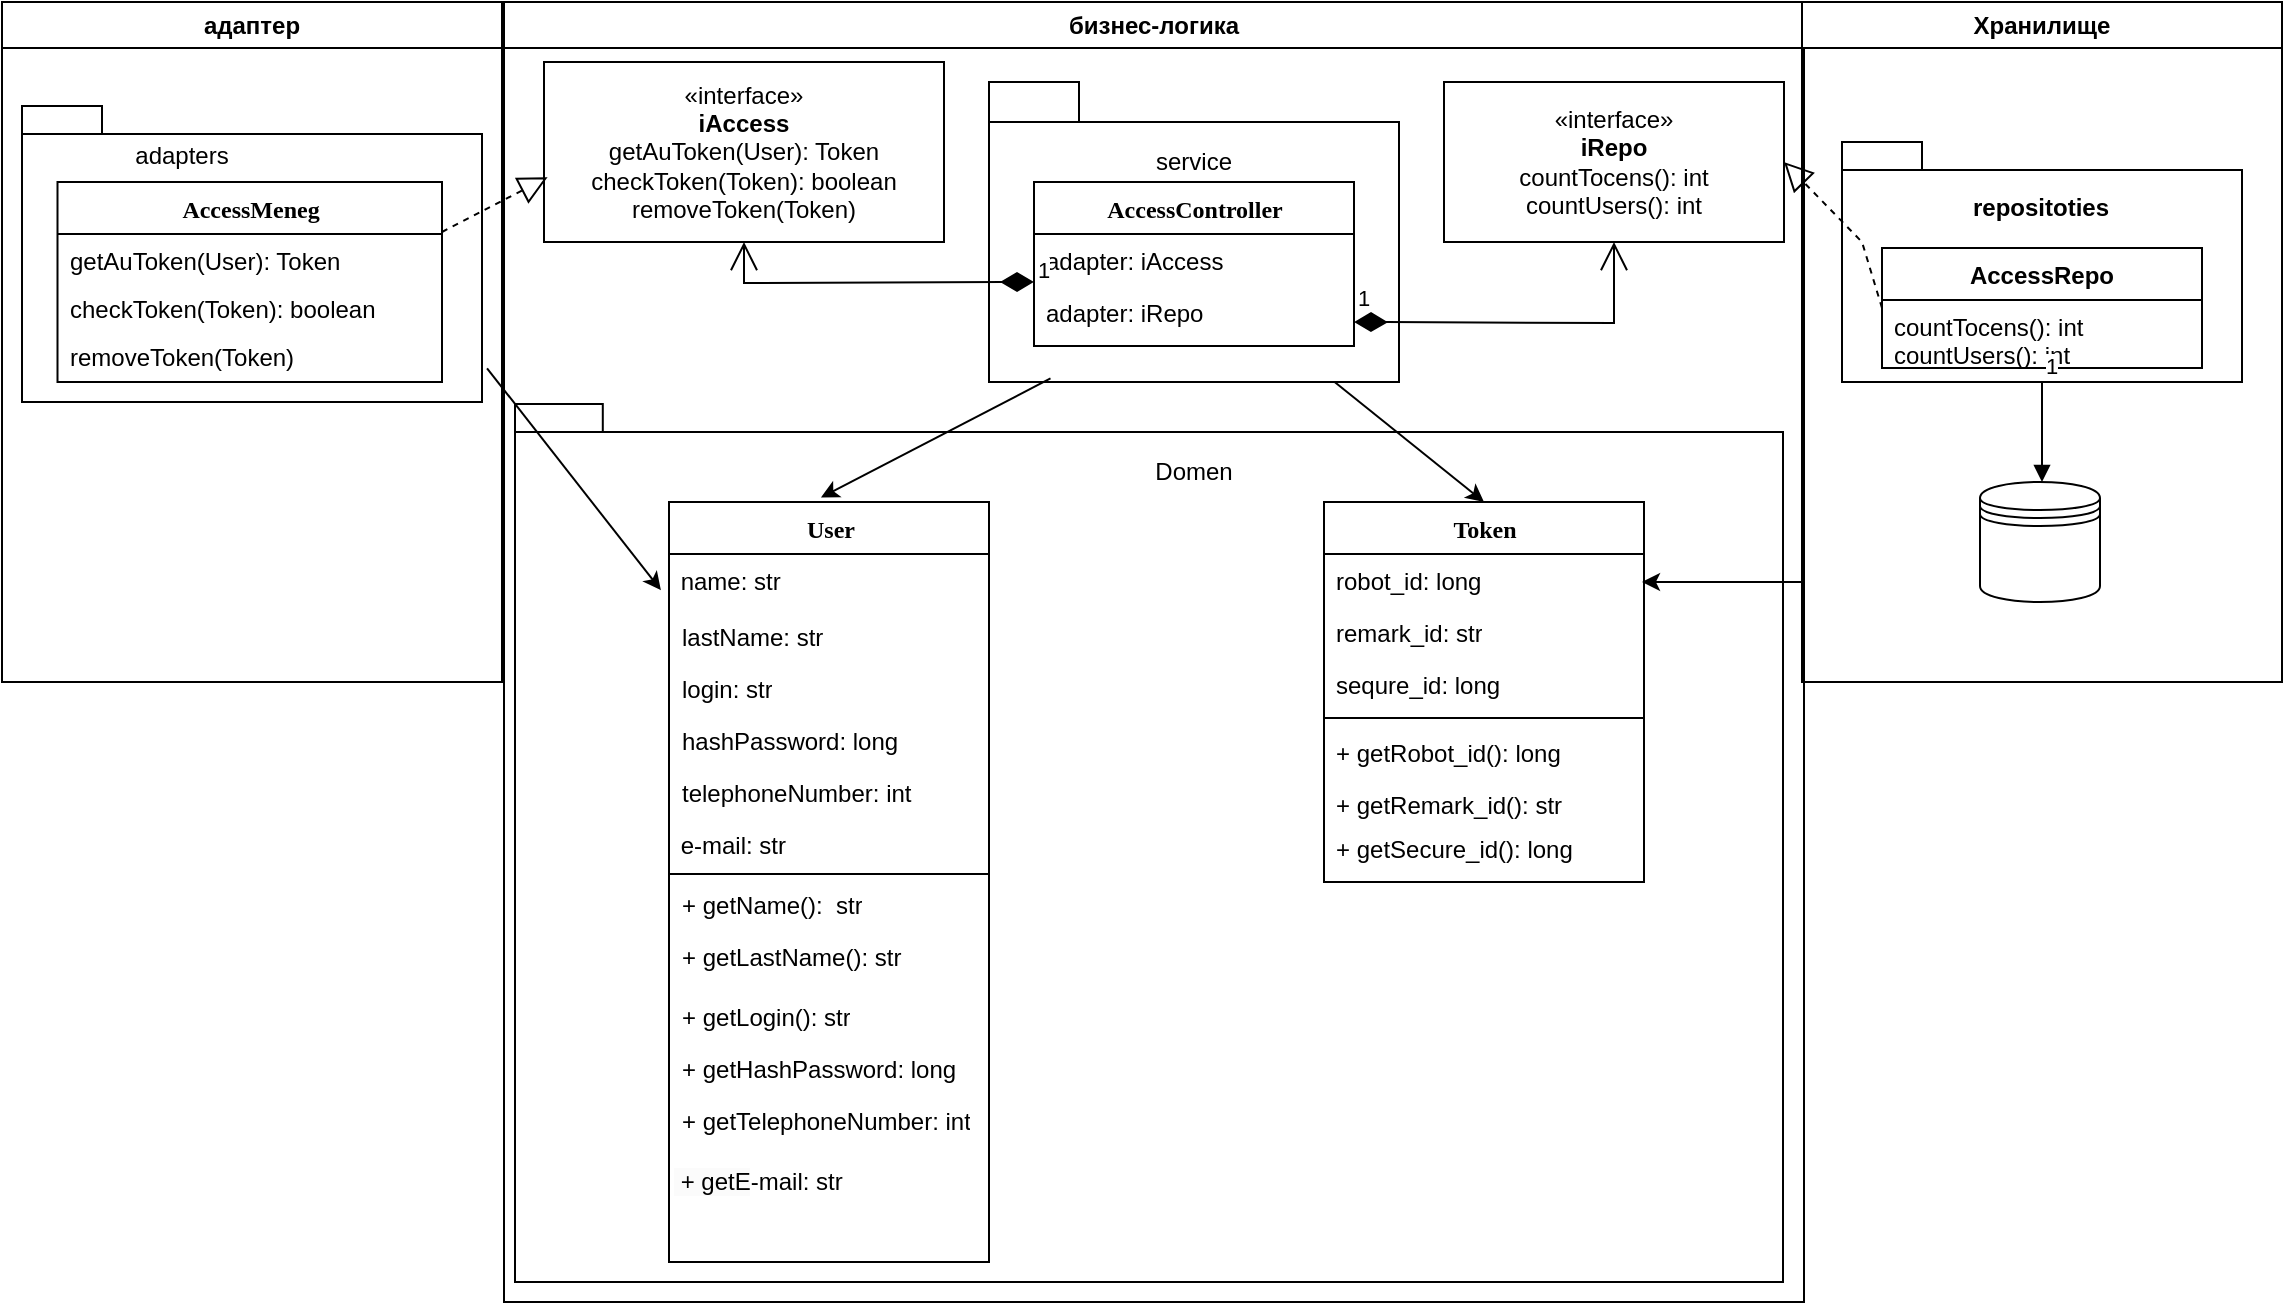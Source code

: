 <mxfile version="21.6.8" type="device">
  <diagram name="Page-1" id="e7e014a7-5840-1c2e-5031-d8a46d1fe8dd">
    <mxGraphModel dx="1154" dy="589" grid="1" gridSize="10" guides="1" tooltips="1" connect="1" arrows="1" fold="1" page="1" pageScale="1" pageWidth="1169" pageHeight="826" background="none" math="0" shadow="0">
      <root>
        <mxCell id="0" />
        <mxCell id="1" parent="0" />
        <mxCell id="3" value="бизнес-логика" style="swimlane;whiteSpace=wrap" parent="1" vertex="1">
          <mxGeometry x="251" y="290" width="650" height="650" as="geometry" />
        </mxCell>
        <mxCell id="CCDiMU1Xzh_dTcWM6Mec-49" value="" style="shape=folder;fontStyle=1;spacingTop=10;tabWidth=45;tabHeight=20;tabPosition=left;html=1;whiteSpace=wrap;" parent="3" vertex="1">
          <mxGeometry x="242.5" y="40" width="205" height="150" as="geometry" />
        </mxCell>
        <mxCell id="9gTLiZTBdn7CNdjLMfYL-4" value="«interface»&lt;br&gt;&lt;b&gt;iAccess&lt;br&gt;&lt;/b&gt;getAuToken(User): Token&lt;br&gt;checkToken(Token): boolean&lt;br&gt;removeToken(Token)&lt;b&gt;&lt;br&gt;&lt;/b&gt;" style="html=1;whiteSpace=wrap;" parent="3" vertex="1">
          <mxGeometry x="20" y="30" width="200" height="90" as="geometry" />
        </mxCell>
        <mxCell id="9gTLiZTBdn7CNdjLMfYL-5" value="«interface»&lt;br&gt;&lt;b&gt;iRepo&lt;br&gt;&lt;/b&gt;countTocens(): int&lt;br style=&quot;border-color: var(--border-color); text-align: left;&quot;&gt;&lt;span style=&quot;text-align: left;&quot;&gt;countUsers(): int&lt;/span&gt;&lt;b&gt;&lt;br&gt;&lt;/b&gt;" style="html=1;whiteSpace=wrap;" parent="3" vertex="1">
          <mxGeometry x="470" y="40" width="170" height="80" as="geometry" />
        </mxCell>
        <mxCell id="9gTLiZTBdn7CNdjLMfYL-6" value="service" style="text;html=1;strokeColor=none;fillColor=none;align=center;verticalAlign=middle;whiteSpace=wrap;rounded=0;" parent="3" vertex="1">
          <mxGeometry x="315" y="70" width="60" height="20" as="geometry" />
        </mxCell>
        <mxCell id="9gTLiZTBdn7CNdjLMfYL-7" value="AccessController" style="swimlane;html=1;fontStyle=1;align=center;verticalAlign=top;childLayout=stackLayout;horizontal=1;startSize=26;horizontalStack=0;resizeParent=1;resizeLast=0;collapsible=1;marginBottom=0;swimlaneFillColor=#ffffff;rounded=0;shadow=0;comic=0;labelBackgroundColor=none;strokeWidth=1;fillColor=none;fontFamily=Verdana;fontSize=12" parent="3" vertex="1">
          <mxGeometry x="265" y="90" width="160" height="82" as="geometry" />
        </mxCell>
        <mxCell id="9gTLiZTBdn7CNdjLMfYL-8" value="adapter: iAccess" style="text;html=1;strokeColor=none;fillColor=none;align=left;verticalAlign=top;spacingLeft=4;spacingRight=4;whiteSpace=wrap;overflow=hidden;rotatable=0;points=[[0,0.5],[1,0.5]];portConstraint=eastwest;" parent="9gTLiZTBdn7CNdjLMfYL-7" vertex="1">
          <mxGeometry y="26" width="160" height="26" as="geometry" />
        </mxCell>
        <mxCell id="7koETB6yTWgQe_f45OUj-4" value="adapter: iRepo&lt;br&gt;&lt;br&gt;" style="text;html=1;strokeColor=none;fillColor=none;align=left;verticalAlign=top;spacingLeft=4;spacingRight=4;whiteSpace=wrap;overflow=hidden;rotatable=0;points=[[0,0.5],[1,0.5]];portConstraint=eastwest;" parent="9gTLiZTBdn7CNdjLMfYL-7" vertex="1">
          <mxGeometry y="52" width="160" height="26" as="geometry" />
        </mxCell>
        <mxCell id="9gTLiZTBdn7CNdjLMfYL-33" value="" style="shape=folder;fontStyle=1;spacingTop=10;tabWidth=40;tabHeight=14;tabPosition=left;html=1;whiteSpace=wrap;" parent="3" vertex="1">
          <mxGeometry x="5.5" y="201" width="634" height="439" as="geometry" />
        </mxCell>
        <mxCell id="9gTLiZTBdn7CNdjLMfYL-34" value="Domen" style="text;html=1;strokeColor=none;fillColor=none;align=center;verticalAlign=middle;whiteSpace=wrap;rounded=0;" parent="3" vertex="1">
          <mxGeometry x="315" y="220" width="60" height="30" as="geometry" />
        </mxCell>
        <mxCell id="0Iuhs3s_fjSf0ytNmCYp-161" value="1" style="endArrow=open;html=1;endSize=12;startArrow=diamondThin;startSize=14;startFill=1;edgeStyle=orthogonalEdgeStyle;align=left;verticalAlign=bottom;rounded=0;entryX=0.5;entryY=1;entryDx=0;entryDy=0;" parent="3" target="9gTLiZTBdn7CNdjLMfYL-5" edge="1">
          <mxGeometry x="-1" y="3" relative="1" as="geometry">
            <mxPoint x="425" y="160" as="sourcePoint" />
            <mxPoint x="585" y="160" as="targetPoint" />
          </mxGeometry>
        </mxCell>
        <mxCell id="9gTLiZTBdn7CNdjLMfYL-17" value="User" style="swimlane;html=1;fontStyle=1;align=center;verticalAlign=top;childLayout=stackLayout;horizontal=1;startSize=26;horizontalStack=0;resizeParent=1;resizeLast=0;collapsible=1;marginBottom=0;swimlaneFillColor=#ffffff;rounded=0;shadow=0;comic=0;labelBackgroundColor=none;strokeWidth=1;fillColor=none;fontFamily=Verdana;fontSize=12" parent="3" vertex="1">
          <mxGeometry x="82.5" y="250" width="160" height="380" as="geometry" />
        </mxCell>
        <mxCell id="JPOz18axJ88OFGRzKbDi-4" value="&amp;nbsp;name: str" style="text;whiteSpace=wrap;html=1;" parent="9gTLiZTBdn7CNdjLMfYL-17" vertex="1">
          <mxGeometry y="26" width="160" height="28" as="geometry" />
        </mxCell>
        <mxCell id="9gTLiZTBdn7CNdjLMfYL-19" value="lastName: str" style="text;html=1;strokeColor=none;fillColor=none;align=left;verticalAlign=top;spacingLeft=4;spacingRight=4;whiteSpace=wrap;overflow=hidden;rotatable=0;points=[[0,0.5],[1,0.5]];portConstraint=eastwest;" parent="9gTLiZTBdn7CNdjLMfYL-17" vertex="1">
          <mxGeometry y="54" width="160" height="26" as="geometry" />
        </mxCell>
        <mxCell id="9gTLiZTBdn7CNdjLMfYL-20" value="login: str" style="text;html=1;strokeColor=none;fillColor=none;align=left;verticalAlign=top;spacingLeft=4;spacingRight=4;whiteSpace=wrap;overflow=hidden;rotatable=0;points=[[0,0.5],[1,0.5]];portConstraint=eastwest;" parent="9gTLiZTBdn7CNdjLMfYL-17" vertex="1">
          <mxGeometry y="80" width="160" height="26" as="geometry" />
        </mxCell>
        <mxCell id="9gTLiZTBdn7CNdjLMfYL-21" value="hashPassword: long" style="text;html=1;strokeColor=none;fillColor=none;align=left;verticalAlign=top;spacingLeft=4;spacingRight=4;whiteSpace=wrap;overflow=hidden;rotatable=0;points=[[0,0.5],[1,0.5]];portConstraint=eastwest;" parent="9gTLiZTBdn7CNdjLMfYL-17" vertex="1">
          <mxGeometry y="106" width="160" height="26" as="geometry" />
        </mxCell>
        <mxCell id="9gTLiZTBdn7CNdjLMfYL-24" value="telephoneNumber: int" style="text;html=1;strokeColor=none;fillColor=none;align=left;verticalAlign=top;spacingLeft=4;spacingRight=4;whiteSpace=wrap;overflow=hidden;rotatable=0;points=[[0,0.5],[1,0.5]];portConstraint=eastwest;" parent="9gTLiZTBdn7CNdjLMfYL-17" vertex="1">
          <mxGeometry y="132" width="160" height="26" as="geometry" />
        </mxCell>
        <mxCell id="JPOz18axJ88OFGRzKbDi-5" value="&amp;nbsp;e-mail: str" style="text;whiteSpace=wrap;html=1;" parent="9gTLiZTBdn7CNdjLMfYL-17" vertex="1">
          <mxGeometry y="158" width="160" height="26" as="geometry" />
        </mxCell>
        <mxCell id="9gTLiZTBdn7CNdjLMfYL-22" value="" style="line;html=1;strokeWidth=1;fillColor=none;align=left;verticalAlign=middle;spacingTop=-1;spacingLeft=3;spacingRight=3;rotatable=0;labelPosition=right;points=[];portConstraint=eastwest;" parent="9gTLiZTBdn7CNdjLMfYL-17" vertex="1">
          <mxGeometry y="184" width="160" height="4" as="geometry" />
        </mxCell>
        <mxCell id="9gTLiZTBdn7CNdjLMfYL-25" value="+ getName():&amp;nbsp; str" style="text;html=1;strokeColor=none;fillColor=none;align=left;verticalAlign=top;spacingLeft=4;spacingRight=4;whiteSpace=wrap;overflow=hidden;rotatable=0;points=[[0,0.5],[1,0.5]];portConstraint=eastwest;" parent="9gTLiZTBdn7CNdjLMfYL-17" vertex="1">
          <mxGeometry y="188" width="160" height="26" as="geometry" />
        </mxCell>
        <mxCell id="9gTLiZTBdn7CNdjLMfYL-30" value="+ getLastName(): str" style="text;html=1;strokeColor=none;fillColor=none;align=left;verticalAlign=top;spacingLeft=4;spacingRight=4;whiteSpace=wrap;overflow=hidden;rotatable=0;points=[[0,0.5],[1,0.5]];portConstraint=eastwest;" parent="9gTLiZTBdn7CNdjLMfYL-17" vertex="1">
          <mxGeometry y="214" width="160" height="30" as="geometry" />
        </mxCell>
        <mxCell id="9gTLiZTBdn7CNdjLMfYL-61" value="+ getLogin(): str" style="text;html=1;strokeColor=none;fillColor=none;align=left;verticalAlign=top;spacingLeft=4;spacingRight=4;whiteSpace=wrap;overflow=hidden;rotatable=0;points=[[0,0.5],[1,0.5]];portConstraint=eastwest;" parent="9gTLiZTBdn7CNdjLMfYL-17" vertex="1">
          <mxGeometry y="244" width="160" height="26" as="geometry" />
        </mxCell>
        <mxCell id="9gTLiZTBdn7CNdjLMfYL-28" value="+ getHashPassword: long" style="text;html=1;strokeColor=none;fillColor=none;align=left;verticalAlign=top;spacingLeft=4;spacingRight=4;whiteSpace=wrap;overflow=hidden;rotatable=0;points=[[0,0.5],[1,0.5]];portConstraint=eastwest;" parent="9gTLiZTBdn7CNdjLMfYL-17" vertex="1">
          <mxGeometry y="270" width="160" height="26" as="geometry" />
        </mxCell>
        <mxCell id="9gTLiZTBdn7CNdjLMfYL-27" value="+ getTelephoneNumber: int" style="text;html=1;strokeColor=none;fillColor=none;align=left;verticalAlign=top;spacingLeft=4;spacingRight=4;whiteSpace=wrap;overflow=hidden;rotatable=0;points=[[0,0.5],[1,0.5]];portConstraint=eastwest;" parent="9gTLiZTBdn7CNdjLMfYL-17" vertex="1">
          <mxGeometry y="296" width="160" height="30" as="geometry" />
        </mxCell>
        <mxCell id="JPOz18axJ88OFGRzKbDi-6" value="&lt;span style=&quot;color: rgb(0, 0, 0); font-family: Helvetica; font-size: 12px; font-style: normal; font-variant-ligatures: normal; font-variant-caps: normal; font-weight: 400; letter-spacing: normal; orphans: 2; text-align: left; text-indent: 0px; text-transform: none; widows: 2; word-spacing: 0px; -webkit-text-stroke-width: 0px; background-color: rgb(251, 251, 251); text-decoration-thickness: initial; text-decoration-style: initial; text-decoration-color: initial; float: none; display: inline !important;&quot;&gt;&amp;nbsp;+ getE&lt;/span&gt;-mail: str" style="text;whiteSpace=wrap;html=1;" parent="9gTLiZTBdn7CNdjLMfYL-17" vertex="1">
          <mxGeometry y="326" width="160" height="28" as="geometry" />
        </mxCell>
        <mxCell id="JDTspMoKUjXEcid5tTRL-7" value="" style="endArrow=classic;html=1;rounded=0;exitX=0.15;exitY=0.988;exitDx=0;exitDy=0;exitPerimeter=0;entryX=0.475;entryY=-0.006;entryDx=0;entryDy=0;entryPerimeter=0;" parent="3" source="CCDiMU1Xzh_dTcWM6Mec-49" target="9gTLiZTBdn7CNdjLMfYL-17" edge="1">
          <mxGeometry width="50" height="50" relative="1" as="geometry">
            <mxPoint x="240" y="160" as="sourcePoint" />
            <mxPoint x="470" y="330" as="targetPoint" />
          </mxGeometry>
        </mxCell>
        <mxCell id="JDTspMoKUjXEcid5tTRL-8" value="" style="endArrow=classic;html=1;rounded=0;exitX=0.843;exitY=1;exitDx=0;exitDy=0;exitPerimeter=0;entryX=0.5;entryY=0;entryDx=0;entryDy=0;" parent="3" source="CCDiMU1Xzh_dTcWM6Mec-49" target="JPOz18axJ88OFGRzKbDi-8" edge="1">
          <mxGeometry width="50" height="50" relative="1" as="geometry">
            <mxPoint x="397.98" y="190.0" as="sourcePoint" />
            <mxPoint x="460" y="347.96" as="targetPoint" />
          </mxGeometry>
        </mxCell>
        <mxCell id="JPOz18axJ88OFGRzKbDi-8" value="Token" style="swimlane;html=1;fontStyle=1;align=center;verticalAlign=top;childLayout=stackLayout;horizontal=1;startSize=26;horizontalStack=0;resizeParent=1;resizeLast=0;collapsible=1;marginBottom=0;swimlaneFillColor=#ffffff;rounded=0;shadow=0;comic=0;labelBackgroundColor=none;strokeWidth=1;fillColor=none;fontFamily=Verdana;fontSize=12" parent="3" vertex="1">
          <mxGeometry x="410" y="250" width="160" height="190" as="geometry" />
        </mxCell>
        <mxCell id="JPOz18axJ88OFGRzKbDi-10" value="robot_id: long" style="text;html=1;strokeColor=none;fillColor=none;align=left;verticalAlign=top;spacingLeft=4;spacingRight=4;whiteSpace=wrap;overflow=hidden;rotatable=0;points=[[0,0.5],[1,0.5]];portConstraint=eastwest;" parent="JPOz18axJ88OFGRzKbDi-8" vertex="1">
          <mxGeometry y="26" width="160" height="26" as="geometry" />
        </mxCell>
        <mxCell id="frflEcQQ5VXJr5R8ect7-4" value="remark_id: str" style="text;html=1;strokeColor=none;fillColor=none;align=left;verticalAlign=top;spacingLeft=4;spacingRight=4;whiteSpace=wrap;overflow=hidden;rotatable=0;points=[[0,0.5],[1,0.5]];portConstraint=eastwest;" vertex="1" parent="JPOz18axJ88OFGRzKbDi-8">
          <mxGeometry y="52" width="160" height="26" as="geometry" />
        </mxCell>
        <mxCell id="JPOz18axJ88OFGRzKbDi-12" value="sequre_id: long" style="text;html=1;strokeColor=none;fillColor=none;align=left;verticalAlign=top;spacingLeft=4;spacingRight=4;whiteSpace=wrap;overflow=hidden;rotatable=0;points=[[0,0.5],[1,0.5]];portConstraint=eastwest;" parent="JPOz18axJ88OFGRzKbDi-8" vertex="1">
          <mxGeometry y="78" width="160" height="26" as="geometry" />
        </mxCell>
        <mxCell id="JPOz18axJ88OFGRzKbDi-13" value="" style="line;html=1;strokeWidth=1;fillColor=none;align=left;verticalAlign=middle;spacingTop=-1;spacingLeft=3;spacingRight=3;rotatable=0;labelPosition=right;points=[];portConstraint=eastwest;" parent="JPOz18axJ88OFGRzKbDi-8" vertex="1">
          <mxGeometry y="104" width="160" height="8" as="geometry" />
        </mxCell>
        <mxCell id="JPOz18axJ88OFGRzKbDi-14" value="+ getRobot_id(): long" style="text;html=1;strokeColor=none;fillColor=none;align=left;verticalAlign=top;spacingLeft=4;spacingRight=4;whiteSpace=wrap;overflow=hidden;rotatable=0;points=[[0,0.5],[1,0.5]];portConstraint=eastwest;" parent="JPOz18axJ88OFGRzKbDi-8" vertex="1">
          <mxGeometry y="112" width="160" height="26" as="geometry" />
        </mxCell>
        <mxCell id="JPOz18axJ88OFGRzKbDi-15" value="+ getRemark_id(): str" style="text;html=1;strokeColor=none;fillColor=none;align=left;verticalAlign=top;spacingLeft=4;spacingRight=4;whiteSpace=wrap;overflow=hidden;rotatable=0;points=[[0,0.5],[1,0.5]];portConstraint=eastwest;" parent="JPOz18axJ88OFGRzKbDi-8" vertex="1">
          <mxGeometry y="138" width="160" height="22" as="geometry" />
        </mxCell>
        <mxCell id="frflEcQQ5VXJr5R8ect7-5" value="+ getSecure_id(): long" style="text;html=1;strokeColor=none;fillColor=none;align=left;verticalAlign=top;spacingLeft=4;spacingRight=4;whiteSpace=wrap;overflow=hidden;rotatable=0;points=[[0,0.5],[1,0.5]];portConstraint=eastwest;" vertex="1" parent="JPOz18axJ88OFGRzKbDi-8">
          <mxGeometry y="160" width="160" height="22" as="geometry" />
        </mxCell>
        <mxCell id="7koETB6yTWgQe_f45OUj-6" value="1" style="endArrow=open;html=1;endSize=12;startArrow=diamondThin;startSize=14;startFill=1;edgeStyle=orthogonalEdgeStyle;align=left;verticalAlign=bottom;rounded=0;" parent="3" target="9gTLiZTBdn7CNdjLMfYL-4" edge="1">
          <mxGeometry x="-1" y="3" relative="1" as="geometry">
            <mxPoint x="265" y="140" as="sourcePoint" />
            <mxPoint x="115.0" y="-20" as="targetPoint" />
          </mxGeometry>
        </mxCell>
        <mxCell id="4" value="Хранилище" style="swimlane;whiteSpace=wrap;startSize=23;" parent="1" vertex="1">
          <mxGeometry x="900" y="290" width="240" height="340" as="geometry" />
        </mxCell>
        <mxCell id="0Iuhs3s_fjSf0ytNmCYp-162" value="" style="shape=folder;fontStyle=1;spacingTop=10;tabWidth=40;tabHeight=14;tabPosition=left;html=1;whiteSpace=wrap;" parent="4" vertex="1">
          <mxGeometry x="20" y="70" width="200" height="120" as="geometry" />
        </mxCell>
        <mxCell id="0Iuhs3s_fjSf0ytNmCYp-167" value="repositoties" style="text;align=center;fontStyle=1;verticalAlign=middle;spacingLeft=3;spacingRight=3;strokeColor=none;rotatable=0;points=[[0,0.5],[1,0.5]];portConstraint=eastwest;html=1;" parent="4" vertex="1">
          <mxGeometry x="79" y="90" width="80" height="26" as="geometry" />
        </mxCell>
        <mxCell id="0Iuhs3s_fjSf0ytNmCYp-168" value="AccessRepo" style="swimlane;fontStyle=1;align=center;verticalAlign=top;childLayout=stackLayout;horizontal=1;startSize=26;horizontalStack=0;resizeParent=1;resizeParentMax=0;resizeLast=0;collapsible=1;marginBottom=0;whiteSpace=wrap;html=1;" parent="4" vertex="1">
          <mxGeometry x="40" y="123" width="160" height="60" as="geometry" />
        </mxCell>
        <mxCell id="0Iuhs3s_fjSf0ytNmCYp-169" value="countTocens(): int&lt;br&gt;countUsers(): int" style="text;strokeColor=none;fillColor=none;align=left;verticalAlign=top;spacingLeft=4;spacingRight=4;overflow=hidden;rotatable=0;points=[[0,0.5],[1,0.5]];portConstraint=eastwest;whiteSpace=wrap;html=1;" parent="0Iuhs3s_fjSf0ytNmCYp-168" vertex="1">
          <mxGeometry y="26" width="160" height="34" as="geometry" />
        </mxCell>
        <mxCell id="0Iuhs3s_fjSf0ytNmCYp-173" value="" style="shape=datastore;whiteSpace=wrap;html=1;" parent="4" vertex="1">
          <mxGeometry x="89" y="240" width="60" height="60" as="geometry" />
        </mxCell>
        <mxCell id="0Iuhs3s_fjSf0ytNmCYp-183" value="" style="endArrow=block;endFill=1;html=1;edgeStyle=orthogonalEdgeStyle;align=left;verticalAlign=top;rounded=0;exitX=0.5;exitY=1;exitDx=0;exitDy=0;exitPerimeter=0;" parent="4" source="0Iuhs3s_fjSf0ytNmCYp-162" edge="1">
          <mxGeometry x="-1" relative="1" as="geometry">
            <mxPoint x="120" y="210" as="sourcePoint" />
            <mxPoint x="120" y="240" as="targetPoint" />
            <Array as="points">
              <mxPoint x="120" y="230" />
              <mxPoint x="120" y="230" />
            </Array>
          </mxGeometry>
        </mxCell>
        <mxCell id="0Iuhs3s_fjSf0ytNmCYp-184" value="1" style="edgeLabel;resizable=0;html=1;align=left;verticalAlign=bottom;" parent="0Iuhs3s_fjSf0ytNmCYp-183" connectable="0" vertex="1">
          <mxGeometry x="-1" relative="1" as="geometry" />
        </mxCell>
        <mxCell id="2" value="адаптер" style="swimlane;whiteSpace=wrap" parent="1" vertex="1">
          <mxGeometry y="290" width="250" height="340" as="geometry" />
        </mxCell>
        <mxCell id="CCDiMU1Xzh_dTcWM6Mec-41" value="" style="shape=folder;fontStyle=1;spacingTop=10;tabWidth=40;tabHeight=14;tabPosition=left;html=1;whiteSpace=wrap;" parent="2" vertex="1">
          <mxGeometry x="10" y="52" width="230" height="148" as="geometry" />
        </mxCell>
        <mxCell id="CCDiMU1Xzh_dTcWM6Mec-42" value="adapters" style="text;html=1;strokeColor=none;fillColor=none;align=center;verticalAlign=middle;whiteSpace=wrap;rounded=0;" parent="2" vertex="1">
          <mxGeometry x="60" y="62" width="60" height="30" as="geometry" />
        </mxCell>
        <mxCell id="CCDiMU1Xzh_dTcWM6Mec-43" value="AccessMeneg" style="swimlane;html=1;fontStyle=1;align=center;verticalAlign=top;childLayout=stackLayout;horizontal=1;startSize=26;horizontalStack=0;resizeParent=1;resizeLast=0;collapsible=1;marginBottom=0;swimlaneFillColor=#ffffff;rounded=0;shadow=0;comic=0;labelBackgroundColor=none;strokeWidth=1;fillColor=none;fontFamily=Verdana;fontSize=12" parent="2" vertex="1">
          <mxGeometry x="27.75" y="90" width="192.25" height="100" as="geometry" />
        </mxCell>
        <mxCell id="CCDiMU1Xzh_dTcWM6Mec-44" value="getAuToken(User): Token" style="text;html=1;strokeColor=none;fillColor=none;align=left;verticalAlign=top;spacingLeft=4;spacingRight=4;whiteSpace=wrap;overflow=hidden;rotatable=0;points=[[0,0.5],[1,0.5]];portConstraint=eastwest;" parent="CCDiMU1Xzh_dTcWM6Mec-43" vertex="1">
          <mxGeometry y="26" width="192.25" height="24" as="geometry" />
        </mxCell>
        <mxCell id="JDTspMoKUjXEcid5tTRL-5" value="checkToken(Token): boolean" style="text;html=1;strokeColor=none;fillColor=none;align=left;verticalAlign=top;spacingLeft=4;spacingRight=4;whiteSpace=wrap;overflow=hidden;rotatable=0;points=[[0,0.5],[1,0.5]];portConstraint=eastwest;" parent="CCDiMU1Xzh_dTcWM6Mec-43" vertex="1">
          <mxGeometry y="50" width="192.25" height="24" as="geometry" />
        </mxCell>
        <mxCell id="JDTspMoKUjXEcid5tTRL-6" value="removeToken(Token)" style="text;html=1;strokeColor=none;fillColor=none;align=left;verticalAlign=top;spacingLeft=4;spacingRight=4;whiteSpace=wrap;overflow=hidden;rotatable=0;points=[[0,0.5],[1,0.5]];portConstraint=eastwest;" parent="CCDiMU1Xzh_dTcWM6Mec-43" vertex="1">
          <mxGeometry y="74" width="192.25" height="24" as="geometry" />
        </mxCell>
        <mxCell id="9gTLiZTBdn7CNdjLMfYL-14" value="" style="endArrow=block;dashed=1;endFill=0;endSize=12;html=1;rounded=0;exitX=1;exitY=0.25;exitDx=0;exitDy=0;entryX=0.009;entryY=0.64;entryDx=0;entryDy=0;entryPerimeter=0;" parent="1" source="CCDiMU1Xzh_dTcWM6Mec-43" target="9gTLiZTBdn7CNdjLMfYL-4" edge="1">
          <mxGeometry width="160" relative="1" as="geometry">
            <mxPoint x="484" y="750" as="sourcePoint" />
            <mxPoint x="644" y="750" as="targetPoint" />
          </mxGeometry>
        </mxCell>
        <mxCell id="0Iuhs3s_fjSf0ytNmCYp-172" value="" style="endArrow=block;dashed=1;endFill=0;endSize=12;html=1;rounded=0;entryX=1;entryY=0.5;entryDx=0;entryDy=0;exitX=0;exitY=0.5;exitDx=0;exitDy=0;" parent="1" source="0Iuhs3s_fjSf0ytNmCYp-168" target="9gTLiZTBdn7CNdjLMfYL-5" edge="1">
          <mxGeometry width="160" relative="1" as="geometry">
            <mxPoint x="1150" y="600" as="sourcePoint" />
            <mxPoint x="1310" y="600" as="targetPoint" />
            <Array as="points">
              <mxPoint x="930" y="410" />
            </Array>
          </mxGeometry>
        </mxCell>
        <mxCell id="JDTspMoKUjXEcid5tTRL-9" value="" style="endArrow=classic;html=1;rounded=0;" parent="1" edge="1">
          <mxGeometry width="50" height="50" relative="1" as="geometry">
            <mxPoint x="900" y="580" as="sourcePoint" />
            <mxPoint x="820" y="580" as="targetPoint" />
          </mxGeometry>
        </mxCell>
        <mxCell id="JDTspMoKUjXEcid5tTRL-10" value="" style="endArrow=classic;html=1;rounded=0;exitX=1.011;exitY=0.886;exitDx=0;exitDy=0;exitPerimeter=0;entryX=-0.019;entryY=0.696;entryDx=0;entryDy=0;entryPerimeter=0;" parent="1" source="CCDiMU1Xzh_dTcWM6Mec-41" edge="1">
          <mxGeometry width="50" height="50" relative="1" as="geometry">
            <mxPoint x="570" y="630" as="sourcePoint" />
            <mxPoint x="329.46" y="584.096" as="targetPoint" />
          </mxGeometry>
        </mxCell>
      </root>
    </mxGraphModel>
  </diagram>
</mxfile>
